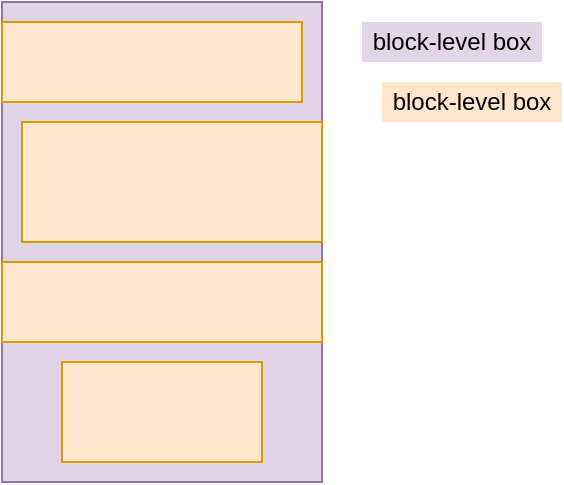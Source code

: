 <mxfile version="13.1.14" type="device"><diagram id="FtivMilZQ5oFAEh_Z82q" name="Page-1"><mxGraphModel dx="605" dy="374" grid="1" gridSize="10" guides="1" tooltips="1" connect="1" arrows="1" fold="1" page="1" pageScale="1" pageWidth="850" pageHeight="1100" math="0" shadow="0"><root><mxCell id="0"/><mxCell id="1" parent="0"/><mxCell id="hdOdaMfu-yAagXdCFdvH-1" value="" style="rounded=0;whiteSpace=wrap;html=1;fillColor=#e1d5e7;strokeColor=#9673a6;" parent="1" vertex="1"><mxGeometry x="240" y="280" width="160" height="240" as="geometry"/></mxCell><mxCell id="qG38agbtERMTXMMQ0JZM-9" value="block-level box" style="text;html=1;strokeColor=none;fillColor=#ffe6cc;align=center;verticalAlign=middle;whiteSpace=wrap;rounded=0;" parent="1" vertex="1"><mxGeometry x="430" y="320" width="90" height="20" as="geometry"/></mxCell><mxCell id="hdOdaMfu-yAagXdCFdvH-8" value="block-level box" style="text;html=1;strokeColor=none;fillColor=#e1d5e7;align=center;verticalAlign=middle;whiteSpace=wrap;rounded=0;" parent="1" vertex="1"><mxGeometry x="420" y="290" width="90" height="20" as="geometry"/></mxCell><mxCell id="hdOdaMfu-yAagXdCFdvH-10" value="" style="verticalLabelPosition=bottom;verticalAlign=top;html=1;shape=mxgraph.basic.rect;fillColor2=none;strokeWidth=1;size=20;indent=5;fillColor=#ffe6cc;strokeColor=#d79b00;" parent="1" vertex="1"><mxGeometry x="250" y="340" width="150" height="60" as="geometry"/></mxCell><mxCell id="hdOdaMfu-yAagXdCFdvH-11" value="" style="verticalLabelPosition=bottom;verticalAlign=top;html=1;shape=mxgraph.basic.rect;fillColor2=none;strokeWidth=1;size=20;indent=5;fillColor=#ffe6cc;strokeColor=#d79b00;" parent="1" vertex="1"><mxGeometry x="240" y="410" width="160" height="40" as="geometry"/></mxCell><mxCell id="hdOdaMfu-yAagXdCFdvH-12" value="" style="verticalLabelPosition=bottom;verticalAlign=top;html=1;shape=mxgraph.basic.rect;fillColor2=none;strokeWidth=1;size=20;indent=5;fillColor=#ffe6cc;strokeColor=#d79b00;" parent="1" vertex="1"><mxGeometry x="270" y="460" width="100" height="50" as="geometry"/></mxCell><mxCell id="qG38agbtERMTXMMQ0JZM-6" value="" style="verticalLabelPosition=bottom;verticalAlign=top;html=1;shape=mxgraph.basic.rect;fillColor2=none;strokeWidth=1;size=20;indent=5;fillColor=#ffe6cc;strokeColor=#d79b00;" parent="1" vertex="1"><mxGeometry x="240" y="290" width="150" height="40" as="geometry"/></mxCell></root></mxGraphModel></diagram></mxfile>